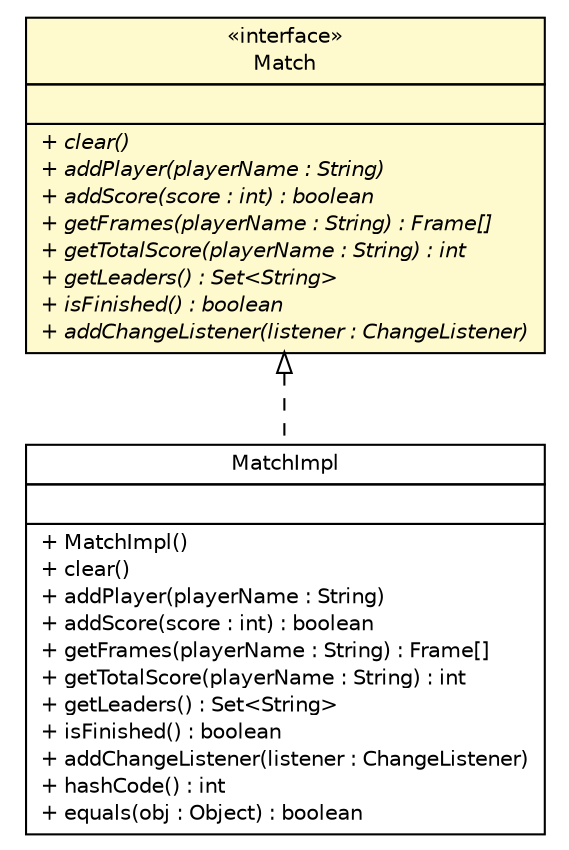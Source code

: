 #!/usr/local/bin/dot
#
# Class diagram 
# Generated by UMLGraph version R5_6 (http://www.umlgraph.org/)
#

digraph G {
	edge [fontname="Helvetica",fontsize=10,labelfontname="Helvetica",labelfontsize=10];
	node [fontname="Helvetica",fontsize=10,shape=plaintext];
	nodesep=0.25;
	ranksep=0.5;
	// thmuggleton.model.Match
	c566 [label=<<table title="thmuggleton.model.Match" border="0" cellborder="1" cellspacing="0" cellpadding="2" port="p" bgcolor="lemonChiffon" href="./Match.html">
		<tr><td><table border="0" cellspacing="0" cellpadding="1">
<tr><td align="center" balign="center"> &#171;interface&#187; </td></tr>
<tr><td align="center" balign="center"> Match </td></tr>
		</table></td></tr>
		<tr><td><table border="0" cellspacing="0" cellpadding="1">
<tr><td align="left" balign="left">  </td></tr>
		</table></td></tr>
		<tr><td><table border="0" cellspacing="0" cellpadding="1">
<tr><td align="left" balign="left"><font face="Helvetica-Oblique" point-size="10.0"> + clear() </font></td></tr>
<tr><td align="left" balign="left"><font face="Helvetica-Oblique" point-size="10.0"> + addPlayer(playerName : String) </font></td></tr>
<tr><td align="left" balign="left"><font face="Helvetica-Oblique" point-size="10.0"> + addScore(score : int) : boolean </font></td></tr>
<tr><td align="left" balign="left"><font face="Helvetica-Oblique" point-size="10.0"> + getFrames(playerName : String) : Frame[] </font></td></tr>
<tr><td align="left" balign="left"><font face="Helvetica-Oblique" point-size="10.0"> + getTotalScore(playerName : String) : int </font></td></tr>
<tr><td align="left" balign="left"><font face="Helvetica-Oblique" point-size="10.0"> + getLeaders() : Set&lt;String&gt; </font></td></tr>
<tr><td align="left" balign="left"><font face="Helvetica-Oblique" point-size="10.0"> + isFinished() : boolean </font></td></tr>
<tr><td align="left" balign="left"><font face="Helvetica-Oblique" point-size="10.0"> + addChangeListener(listener : ChangeListener) </font></td></tr>
		</table></td></tr>
		</table>>, URL="./Match.html", fontname="Helvetica", fontcolor="black", fontsize=10.0];
	// thmuggleton.model.impl.MatchImpl
	c569 [label=<<table title="thmuggleton.model.impl.MatchImpl" border="0" cellborder="1" cellspacing="0" cellpadding="2" port="p" href="./impl/MatchImpl.html">
		<tr><td><table border="0" cellspacing="0" cellpadding="1">
<tr><td align="center" balign="center"> MatchImpl </td></tr>
		</table></td></tr>
		<tr><td><table border="0" cellspacing="0" cellpadding="1">
<tr><td align="left" balign="left">  </td></tr>
		</table></td></tr>
		<tr><td><table border="0" cellspacing="0" cellpadding="1">
<tr><td align="left" balign="left"> + MatchImpl() </td></tr>
<tr><td align="left" balign="left"> + clear() </td></tr>
<tr><td align="left" balign="left"> + addPlayer(playerName : String) </td></tr>
<tr><td align="left" balign="left"> + addScore(score : int) : boolean </td></tr>
<tr><td align="left" balign="left"> + getFrames(playerName : String) : Frame[] </td></tr>
<tr><td align="left" balign="left"> + getTotalScore(playerName : String) : int </td></tr>
<tr><td align="left" balign="left"> + getLeaders() : Set&lt;String&gt; </td></tr>
<tr><td align="left" balign="left"> + isFinished() : boolean </td></tr>
<tr><td align="left" balign="left"> + addChangeListener(listener : ChangeListener) </td></tr>
<tr><td align="left" balign="left"> + hashCode() : int </td></tr>
<tr><td align="left" balign="left"> + equals(obj : Object) : boolean </td></tr>
		</table></td></tr>
		</table>>, URL="./impl/MatchImpl.html", fontname="Helvetica", fontcolor="black", fontsize=10.0];
	//thmuggleton.model.impl.MatchImpl implements thmuggleton.model.Match
	c566:p -> c569:p [dir=back,arrowtail=empty,style=dashed];
}

